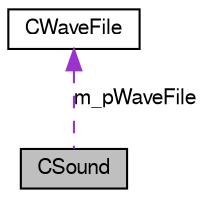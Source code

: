 digraph G
{
  edge [fontname="FreeSans",fontsize="10",labelfontname="FreeSans",labelfontsize="10"];
  node [fontname="FreeSans",fontsize="10",shape=record];
  Node1 [label="CSound",height=0.2,width=0.4,color="black", fillcolor="grey75", style="filled" fontcolor="black"];
  Node2 -> Node1 [dir=back,color="darkorchid3",fontsize="10",style="dashed",label="m_pWaveFile",fontname="FreeSans"];
  Node2 [label="CWaveFile",height=0.2,width=0.4,color="black", fillcolor="white", style="filled",URL="$class_c_wave_file.html"];
}
